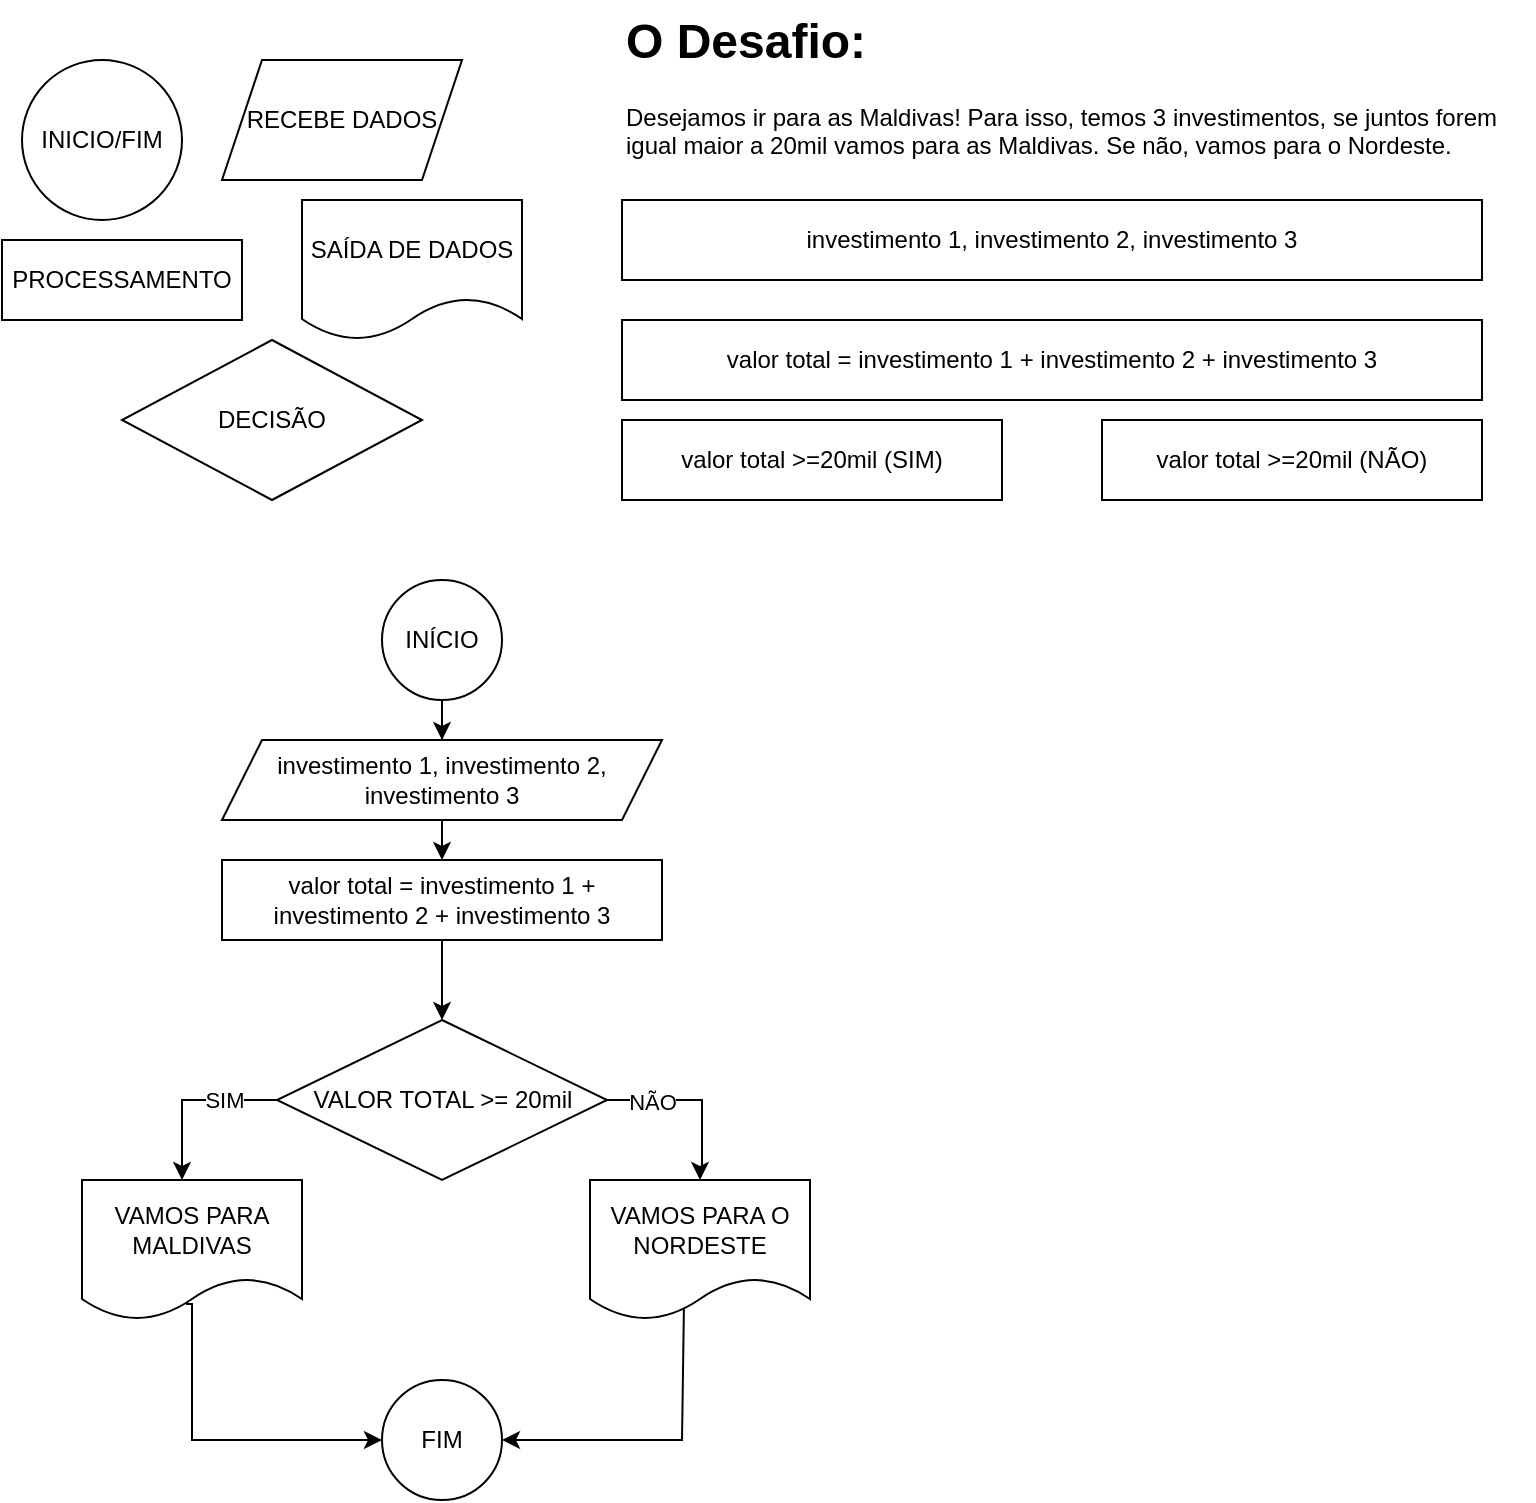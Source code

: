 <mxfile version="24.4.0" type="github">
  <diagram name="Página-1" id="1_JLeJATL9djrdOSKvPB">
    <mxGraphModel dx="874" dy="460" grid="1" gridSize="10" guides="1" tooltips="1" connect="1" arrows="1" fold="1" page="1" pageScale="1" pageWidth="827" pageHeight="1169" math="0" shadow="0">
      <root>
        <mxCell id="0" />
        <mxCell id="1" parent="0" />
        <mxCell id="IKU0jFDRNHPL7oHTqz5u-23" style="edgeStyle=orthogonalEdgeStyle;rounded=0;orthogonalLoop=1;jettySize=auto;html=1;" edge="1" parent="1" source="IKU0jFDRNHPL7oHTqz5u-2" target="IKU0jFDRNHPL7oHTqz5u-16">
          <mxGeometry relative="1" as="geometry" />
        </mxCell>
        <mxCell id="IKU0jFDRNHPL7oHTqz5u-2" value="INÍCIO" style="ellipse;whiteSpace=wrap;html=1;aspect=fixed;" vertex="1" parent="1">
          <mxGeometry x="200" y="340" width="60" height="60" as="geometry" />
        </mxCell>
        <mxCell id="IKU0jFDRNHPL7oHTqz5u-3" value="investimento 1, investimento 2, investimento 3" style="rounded=0;whiteSpace=wrap;html=1;" vertex="1" parent="1">
          <mxGeometry x="320" y="150" width="430" height="40" as="geometry" />
        </mxCell>
        <object label="&lt;h1 style=&quot;margin-top: 0px;&quot;&gt;O Desafio:&lt;/h1&gt;&lt;p&gt;Desejamos ir para as Maldivas! Para isso, temos 3 investimentos, se juntos forem igual maior a 20mil vamos para as Maldivas. Se não, vamos para o Nordeste.&lt;/p&gt;" id="IKU0jFDRNHPL7oHTqz5u-5">
          <mxCell style="text;html=1;whiteSpace=wrap;overflow=hidden;rounded=0;" vertex="1" parent="1">
            <mxGeometry x="320" y="50" width="456" height="100" as="geometry" />
          </mxCell>
        </object>
        <mxCell id="IKU0jFDRNHPL7oHTqz5u-6" value="valor total = investimento 1 + investimento 2 + investimento 3" style="rounded=0;whiteSpace=wrap;html=1;" vertex="1" parent="1">
          <mxGeometry x="320" y="210" width="430" height="40" as="geometry" />
        </mxCell>
        <mxCell id="IKU0jFDRNHPL7oHTqz5u-7" value="valor total &amp;gt;=20mil (SIM)" style="rounded=0;whiteSpace=wrap;html=1;" vertex="1" parent="1">
          <mxGeometry x="320" y="260" width="190" height="40" as="geometry" />
        </mxCell>
        <mxCell id="IKU0jFDRNHPL7oHTqz5u-8" value="valor total &amp;gt;=20mil (NÃO)" style="rounded=0;whiteSpace=wrap;html=1;" vertex="1" parent="1">
          <mxGeometry x="560" y="260" width="190" height="40" as="geometry" />
        </mxCell>
        <mxCell id="IKU0jFDRNHPL7oHTqz5u-10" value="INICIO/FIM" style="ellipse;whiteSpace=wrap;html=1;aspect=fixed;" vertex="1" parent="1">
          <mxGeometry x="20" y="80" width="80" height="80" as="geometry" />
        </mxCell>
        <mxCell id="IKU0jFDRNHPL7oHTqz5u-12" value="RECEBE DADOS" style="shape=parallelogram;perimeter=parallelogramPerimeter;whiteSpace=wrap;html=1;fixedSize=1;" vertex="1" parent="1">
          <mxGeometry x="120" y="80" width="120" height="60" as="geometry" />
        </mxCell>
        <mxCell id="IKU0jFDRNHPL7oHTqz5u-13" value="PROCESSAMENTO" style="rounded=0;whiteSpace=wrap;html=1;" vertex="1" parent="1">
          <mxGeometry x="10" y="170" width="120" height="40" as="geometry" />
        </mxCell>
        <mxCell id="IKU0jFDRNHPL7oHTqz5u-14" value="DECISÃO" style="rhombus;whiteSpace=wrap;html=1;" vertex="1" parent="1">
          <mxGeometry x="70" y="220" width="150" height="80" as="geometry" />
        </mxCell>
        <mxCell id="IKU0jFDRNHPL7oHTqz5u-15" value="SAÍDA DE DADOS" style="shape=document;whiteSpace=wrap;html=1;boundedLbl=1;" vertex="1" parent="1">
          <mxGeometry x="160" y="150" width="110" height="70" as="geometry" />
        </mxCell>
        <mxCell id="IKU0jFDRNHPL7oHTqz5u-24" style="edgeStyle=orthogonalEdgeStyle;rounded=0;orthogonalLoop=1;jettySize=auto;html=1;exitX=0.5;exitY=1;exitDx=0;exitDy=0;entryX=0.5;entryY=0;entryDx=0;entryDy=0;" edge="1" parent="1" source="IKU0jFDRNHPL7oHTqz5u-16" target="IKU0jFDRNHPL7oHTqz5u-17">
          <mxGeometry relative="1" as="geometry" />
        </mxCell>
        <mxCell id="IKU0jFDRNHPL7oHTqz5u-16" value="investimento 1, investimento 2, investimento 3" style="shape=parallelogram;perimeter=parallelogramPerimeter;whiteSpace=wrap;html=1;fixedSize=1;" vertex="1" parent="1">
          <mxGeometry x="120" y="420" width="220" height="40" as="geometry" />
        </mxCell>
        <mxCell id="IKU0jFDRNHPL7oHTqz5u-25" style="edgeStyle=orthogonalEdgeStyle;rounded=0;orthogonalLoop=1;jettySize=auto;html=1;exitX=0.5;exitY=1;exitDx=0;exitDy=0;entryX=0.5;entryY=0;entryDx=0;entryDy=0;" edge="1" parent="1" source="IKU0jFDRNHPL7oHTqz5u-17" target="IKU0jFDRNHPL7oHTqz5u-19">
          <mxGeometry relative="1" as="geometry" />
        </mxCell>
        <mxCell id="IKU0jFDRNHPL7oHTqz5u-17" value="valor total = investimento 1 + investimento 2 + investimento 3" style="rounded=0;whiteSpace=wrap;html=1;" vertex="1" parent="1">
          <mxGeometry x="120" y="480" width="220" height="40" as="geometry" />
        </mxCell>
        <mxCell id="IKU0jFDRNHPL7oHTqz5u-26" style="edgeStyle=orthogonalEdgeStyle;rounded=0;orthogonalLoop=1;jettySize=auto;html=1;exitX=1;exitY=0.5;exitDx=0;exitDy=0;entryX=0.5;entryY=0;entryDx=0;entryDy=0;" edge="1" parent="1" source="IKU0jFDRNHPL7oHTqz5u-19" target="IKU0jFDRNHPL7oHTqz5u-21">
          <mxGeometry relative="1" as="geometry">
            <mxPoint x="370" y="620" as="targetPoint" />
            <Array as="points">
              <mxPoint x="360" y="600" />
              <mxPoint x="360" y="634" />
              <mxPoint x="359" y="634" />
            </Array>
          </mxGeometry>
        </mxCell>
        <mxCell id="IKU0jFDRNHPL7oHTqz5u-28" value="NÃO" style="edgeLabel;html=1;align=center;verticalAlign=middle;resizable=0;points=[];" vertex="1" connectable="0" parent="IKU0jFDRNHPL7oHTqz5u-26">
          <mxGeometry x="-0.497" y="-1" relative="1" as="geometry">
            <mxPoint as="offset" />
          </mxGeometry>
        </mxCell>
        <mxCell id="IKU0jFDRNHPL7oHTqz5u-27" style="edgeStyle=orthogonalEdgeStyle;rounded=0;orthogonalLoop=1;jettySize=auto;html=1;exitX=0;exitY=0.5;exitDx=0;exitDy=0;" edge="1" parent="1" source="IKU0jFDRNHPL7oHTqz5u-19" target="IKU0jFDRNHPL7oHTqz5u-20">
          <mxGeometry relative="1" as="geometry">
            <Array as="points">
              <mxPoint x="100" y="600" />
            </Array>
          </mxGeometry>
        </mxCell>
        <mxCell id="IKU0jFDRNHPL7oHTqz5u-29" value="SIM" style="edgeLabel;html=1;align=center;verticalAlign=middle;resizable=0;points=[];" vertex="1" connectable="0" parent="IKU0jFDRNHPL7oHTqz5u-27">
          <mxGeometry x="-0.6" y="1" relative="1" as="geometry">
            <mxPoint x="-9" y="-1" as="offset" />
          </mxGeometry>
        </mxCell>
        <mxCell id="IKU0jFDRNHPL7oHTqz5u-19" value="VALOR TOTAL &amp;gt;= 20mil" style="rhombus;whiteSpace=wrap;html=1;" vertex="1" parent="1">
          <mxGeometry x="147.5" y="560" width="165" height="80" as="geometry" />
        </mxCell>
        <mxCell id="IKU0jFDRNHPL7oHTqz5u-31" style="edgeStyle=orthogonalEdgeStyle;rounded=0;orthogonalLoop=1;jettySize=auto;html=1;entryX=0;entryY=0.5;entryDx=0;entryDy=0;exitX=0.473;exitY=0.886;exitDx=0;exitDy=0;exitPerimeter=0;" edge="1" parent="1" source="IKU0jFDRNHPL7oHTqz5u-20" target="IKU0jFDRNHPL7oHTqz5u-22">
          <mxGeometry relative="1" as="geometry">
            <mxPoint x="190" y="770" as="targetPoint" />
            <Array as="points">
              <mxPoint x="105" y="702" />
              <mxPoint x="105" y="770" />
            </Array>
          </mxGeometry>
        </mxCell>
        <mxCell id="IKU0jFDRNHPL7oHTqz5u-20" value="VAMOS PARA MALDIVAS" style="shape=document;whiteSpace=wrap;html=1;boundedLbl=1;gradientColor=default;fillColor=none;" vertex="1" parent="1">
          <mxGeometry x="50" y="640" width="110" height="70" as="geometry" />
        </mxCell>
        <mxCell id="IKU0jFDRNHPL7oHTqz5u-30" style="edgeStyle=orthogonalEdgeStyle;rounded=0;orthogonalLoop=1;jettySize=auto;html=1;entryX=1;entryY=0.5;entryDx=0;entryDy=0;exitX=0.427;exitY=0.9;exitDx=0;exitDy=0;exitPerimeter=0;" edge="1" parent="1" source="IKU0jFDRNHPL7oHTqz5u-21" target="IKU0jFDRNHPL7oHTqz5u-22">
          <mxGeometry relative="1" as="geometry">
            <Array as="points">
              <mxPoint x="350" y="770" />
            </Array>
          </mxGeometry>
        </mxCell>
        <mxCell id="IKU0jFDRNHPL7oHTqz5u-21" value="VAMOS PARA O NORDESTE" style="shape=document;whiteSpace=wrap;html=1;boundedLbl=1;" vertex="1" parent="1">
          <mxGeometry x="304" y="640" width="110" height="70" as="geometry" />
        </mxCell>
        <mxCell id="IKU0jFDRNHPL7oHTqz5u-22" value="FIM" style="ellipse;whiteSpace=wrap;html=1;aspect=fixed;" vertex="1" parent="1">
          <mxGeometry x="200" y="740" width="60" height="60" as="geometry" />
        </mxCell>
      </root>
    </mxGraphModel>
  </diagram>
</mxfile>
